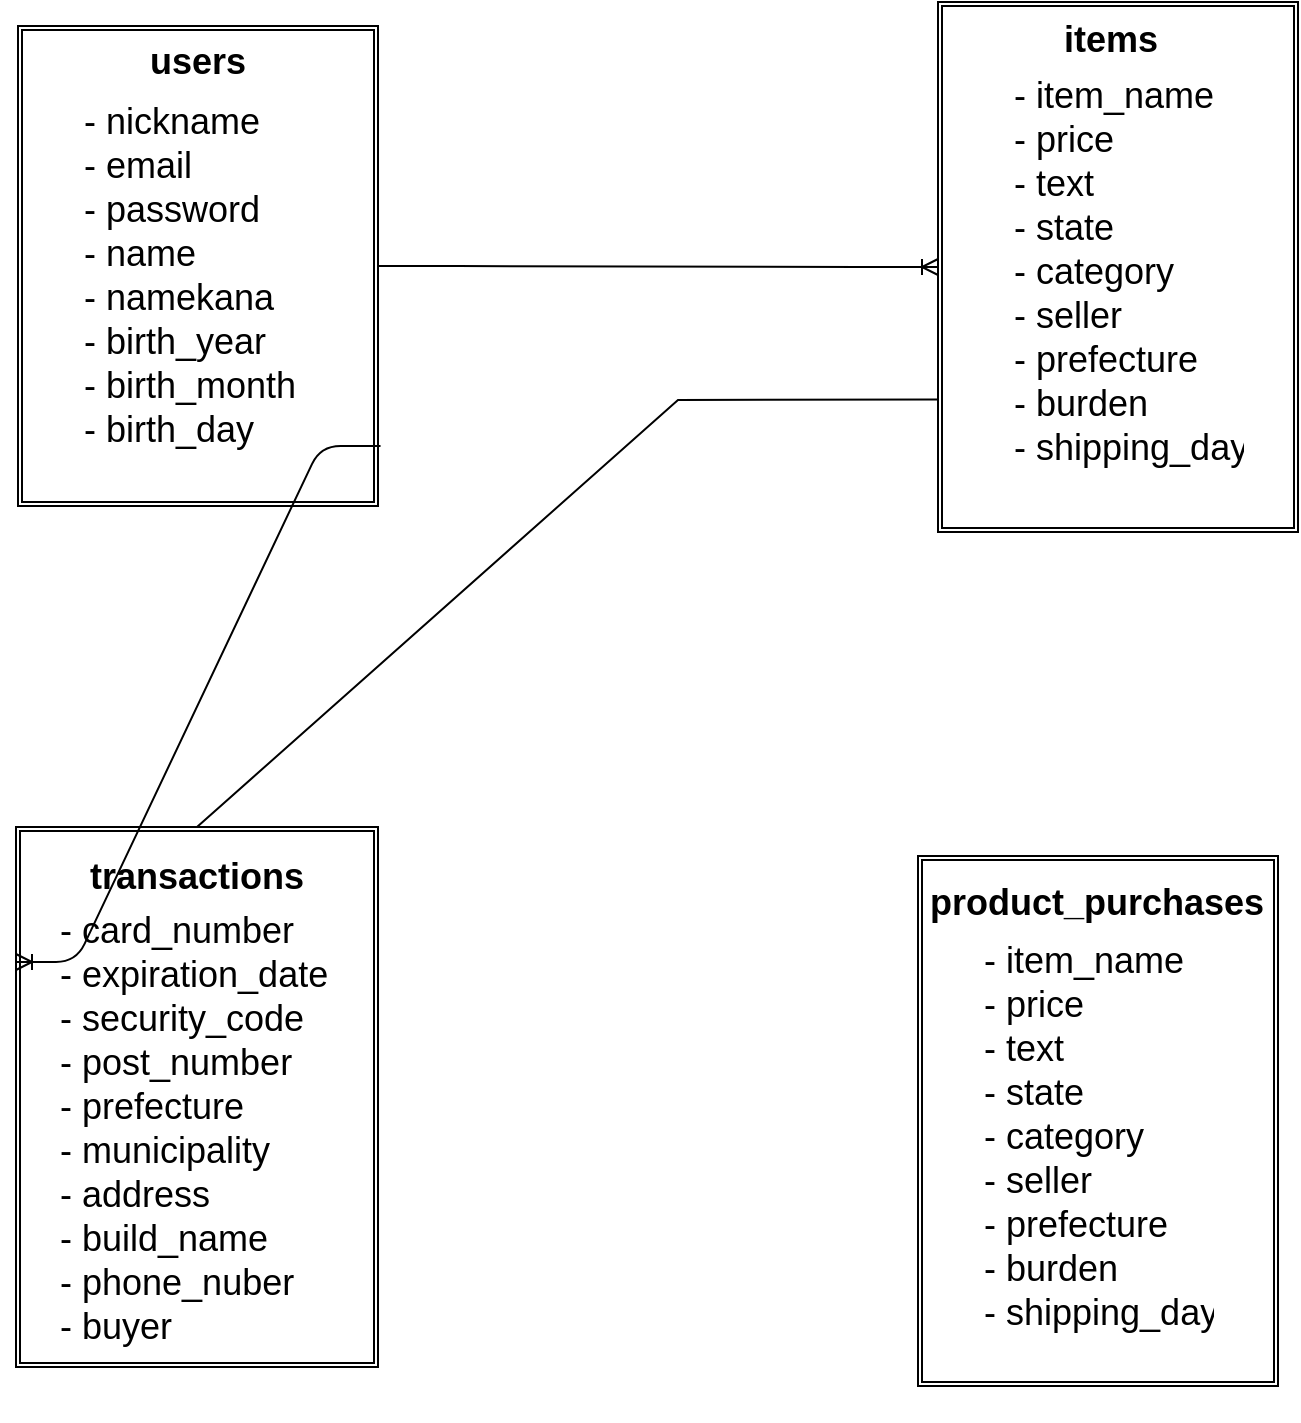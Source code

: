 <mxfile version="13.6.5">
    <diagram id="tNp1ZOOK9qRsVo7kVlMG" name="ページ1">
        <mxGraphModel dx="768" dy="660" grid="1" gridSize="10" guides="1" tooltips="1" connect="1" arrows="1" fold="1" page="1" pageScale="1" pageWidth="827" pageHeight="1169" math="0" shadow="0">
            <root>
                <mxCell id="0"/>
                <mxCell id="1" parent="0"/>
                <mxCell id="3" value="" style="shape=ext;double=1;rounded=0;whiteSpace=wrap;html=1;" parent="1" vertex="1">
                    <mxGeometry x="100" y="162" width="180" height="240" as="geometry"/>
                </mxCell>
                <mxCell id="4" value="" style="shape=ext;double=1;rounded=0;whiteSpace=wrap;html=1;" parent="1" vertex="1">
                    <mxGeometry x="560" y="150" width="180" height="265" as="geometry"/>
                </mxCell>
                <mxCell id="5" value="" style="shape=ext;double=1;rounded=0;whiteSpace=wrap;html=1;" parent="1" vertex="1">
                    <mxGeometry x="99" y="562.5" width="181" height="270" as="geometry"/>
                </mxCell>
                <mxCell id="10" value="users" style="text;strokeColor=none;fillColor=none;align=left;verticalAlign=top;spacingLeft=4;spacingRight=4;overflow=hidden;rotatable=0;points=[[0,0.5],[1,0.5]];portConstraint=eastwest;fontSize=18;fontStyle=1" parent="1" vertex="1">
                    <mxGeometry x="160" y="162" width="60" height="26" as="geometry"/>
                </mxCell>
                <mxCell id="11" value="- nickname&#10;- email&#10;- password&#10;- name&#10;- namekana &#10;- birth_year&#10;- birth_month&#10;- birth_day" style="text;strokeColor=none;fillColor=none;align=left;verticalAlign=top;spacingLeft=4;spacingRight=4;overflow=hidden;rotatable=0;points=[[0,0.5],[1,0.5]];portConstraint=eastwest;fontSize=18;" parent="1" vertex="1">
                    <mxGeometry x="127" y="192" width="126" height="190" as="geometry"/>
                </mxCell>
                <mxCell id="12" value="- item_name&#10;- price&#10;- text&#10;- state&#10;- category &#10;- seller&#10;- prefecture&#10;- burden&#10;- shipping_day" style="text;strokeColor=none;fillColor=none;align=left;verticalAlign=top;spacingLeft=4;spacingRight=4;overflow=hidden;rotatable=0;points=[[0,0.5],[1,0.5]];portConstraint=eastwest;fontSize=18;" parent="1" vertex="1">
                    <mxGeometry x="592" y="179" width="126" height="206" as="geometry"/>
                </mxCell>
                <mxCell id="13" value="items" style="text;strokeColor=none;fillColor=none;align=left;verticalAlign=top;spacingLeft=4;spacingRight=4;overflow=hidden;rotatable=0;points=[[0,0.5],[1,0.5]];portConstraint=eastwest;fontSize=18;fontStyle=1" parent="1" vertex="1">
                    <mxGeometry x="617" y="151" width="60" height="26" as="geometry"/>
                </mxCell>
                <mxCell id="14" value="transactions" style="text;strokeColor=none;fillColor=none;align=left;verticalAlign=top;spacingLeft=4;spacingRight=4;overflow=hidden;rotatable=0;points=[[0,0.5],[1,0.5]];portConstraint=eastwest;fontSize=18;fontStyle=1" parent="1" vertex="1">
                    <mxGeometry x="130" y="569.5" width="120" height="30" as="geometry"/>
                </mxCell>
                <mxCell id="15" value="- card_number&#10;- expiration_date&#10;- security_code&#10;- post_number&#10;- prefecture&#10;- municipality&#10;- address&#10;- build_name&#10;- phone_nuber&#10;- buyer" style="text;strokeColor=none;fillColor=none;align=left;verticalAlign=top;spacingLeft=4;spacingRight=4;overflow=hidden;rotatable=0;points=[[0,0.5],[1,0.5]];portConstraint=eastwest;fontSize=18;" parent="1" vertex="1">
                    <mxGeometry x="115" y="596.5" width="149" height="260" as="geometry"/>
                </mxCell>
                <mxCell id="18" value="" style="edgeStyle=entityRelationEdgeStyle;fontSize=12;html=1;endArrow=ERoneToMany;entryX=0;entryY=0.5;entryDx=0;entryDy=0;" parent="1" source="3" target="4" edge="1">
                    <mxGeometry width="100" height="100" relative="1" as="geometry">
                        <mxPoint x="360" y="440" as="sourcePoint"/>
                        <mxPoint x="460" y="340" as="targetPoint"/>
                    </mxGeometry>
                </mxCell>
                <mxCell id="20" value="" style="endArrow=none;html=1;rounded=0;fontSize=18;entryX=0;entryY=0.75;entryDx=0;entryDy=0;exitX=0.5;exitY=0;exitDx=0;exitDy=0;" parent="1" source="5" target="4" edge="1">
                    <mxGeometry relative="1" as="geometry">
                        <mxPoint x="330" y="420" as="sourcePoint"/>
                        <mxPoint x="490" y="420" as="targetPoint"/>
                        <Array as="points">
                            <mxPoint x="430" y="349"/>
                        </Array>
                    </mxGeometry>
                </mxCell>
                <mxCell id="21" value="" style="shape=ext;double=1;rounded=0;whiteSpace=wrap;html=1;" vertex="1" parent="1">
                    <mxGeometry x="550" y="577" width="180" height="265" as="geometry"/>
                </mxCell>
                <mxCell id="22" value="- item_name&#10;- price&#10;- text&#10;- state&#10;- category &#10;- seller&#10;- prefecture&#10;- burden&#10;- shipping_day" style="text;strokeColor=none;fillColor=none;align=left;verticalAlign=top;spacingLeft=4;spacingRight=4;overflow=hidden;rotatable=0;points=[[0,0.5],[1,0.5]];portConstraint=eastwest;fontSize=18;" vertex="1" parent="1">
                    <mxGeometry x="577" y="611.5" width="126" height="206" as="geometry"/>
                </mxCell>
                <mxCell id="23" value="product_purchases&#10;" style="text;strokeColor=none;fillColor=none;align=left;verticalAlign=top;spacingLeft=4;spacingRight=4;overflow=hidden;rotatable=0;points=[[0,0.5],[1,0.5]];portConstraint=eastwest;fontSize=18;fontStyle=1" vertex="1" parent="1">
                    <mxGeometry x="550" y="582.5" width="190" height="26" as="geometry"/>
                </mxCell>
                <mxCell id="25" value="" style="edgeStyle=entityRelationEdgeStyle;fontSize=12;html=1;endArrow=ERoneToMany;entryX=0;entryY=0.25;entryDx=0;entryDy=0;exitX=1.007;exitY=0.875;exitDx=0;exitDy=0;exitPerimeter=0;" edge="1" parent="1" source="3" target="5">
                    <mxGeometry width="100" height="100" relative="1" as="geometry">
                        <mxPoint x="290" y="292" as="sourcePoint"/>
                        <mxPoint x="170" y="560" as="targetPoint"/>
                    </mxGeometry>
                </mxCell>
            </root>
        </mxGraphModel>
    </diagram>
</mxfile>